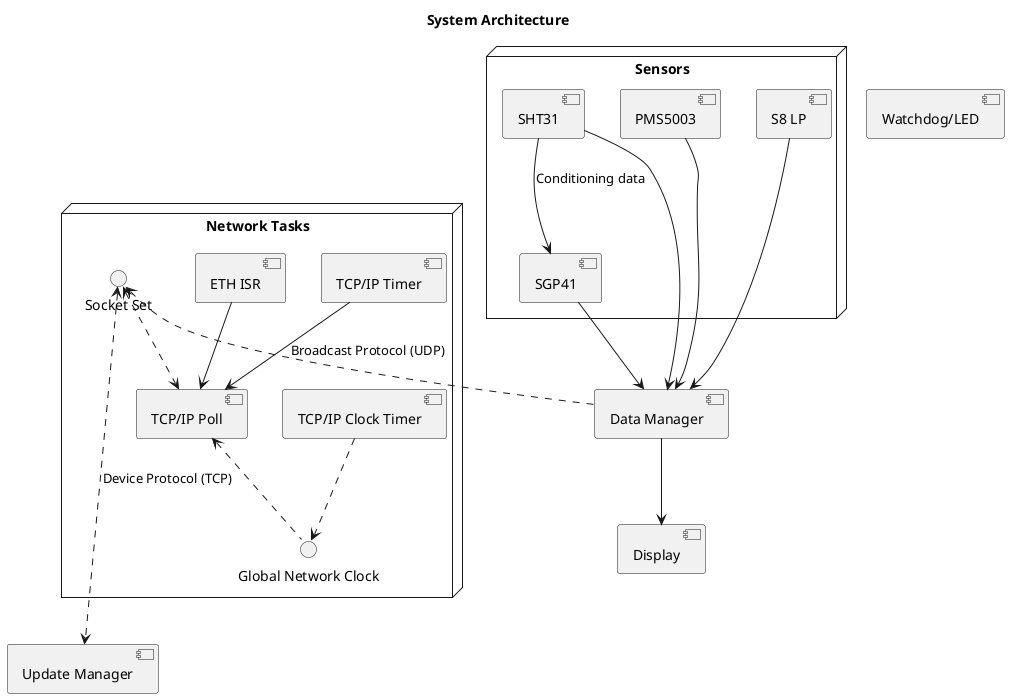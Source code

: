 @startuml

skinparam defaultTextAlignment center
'skinparam monochrome reverse

title "System Architecture"

node "Network Tasks" {
    component [TCP/IP Clock Timer] as net_timer
    component [TCP/IP Poll] as ipstack_poll
    component [TCP/IP Timer] as ipstack_poll_timer
    component [ETH ISR] as eth_isr
    
    () "Global Network Clock" as g_net_clock
    () "Socket Set" as sockets

    eth_isr --> ipstack_poll
    ipstack_poll_timer --> ipstack_poll
    net_timer ..> g_net_clock
    ipstack_poll <.. g_net_clock
    sockets <..> ipstack_poll

}

node "Sensors" {
    component [PMS5003] as pms
    component [S8 LP] as s8lp
    component [SGP41] as sgp41
    component [SHT31] as sht31

    sht31 --> sgp41 : Conditioning data
}

component [Data Manager] as dm
component [Update Manager] as um
component [Display] as display
component [Watchdog/LED] as watchdog

pms --> dm
s8lp --> dm
sgp41 --> dm
sht31 --> dm

dm --> display

sockets <.. dm : Broadcast Protocol (UDP)
sockets <....> um : Device Protocol (TCP)

@enduml
